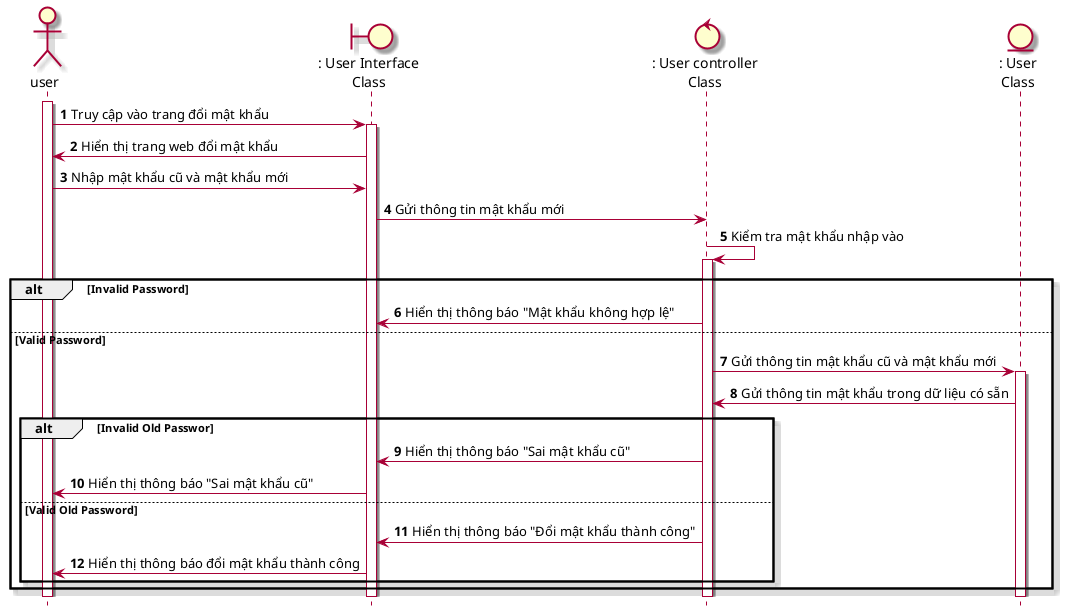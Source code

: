 @startuml SeqDoiMatKhau
skin rose 
hide footbox
actor user 
boundary userInterface as ": User Interface\nClass"
control userController as ": User controller\nClass"
entity User as ": User\nClass"
autonumber
user++
user -> userInterface++: Truy cập vào trang đổi mật khẩu
userInterface-> user: Hiển thị trang web đổi mật khẩu 
user -> userInterface: Nhập mật khẩu cũ và mật khẩu mới 
userInterface -> userController: Gửi thông tin mật khẩu mới 
userController -> userController++: Kiểm tra mật khẩu nhập vào 
alt Invalid Password
userController -> userInterface: Hiển thị thông báo "Mật khẩu không hợp lệ"
else Valid Password
userController -> User++: Gửi thông tin mật khẩu cũ và mật khẩu mới
User -> userController: Gửi thông tin mật khẩu trong dữ liệu có sẵn
alt Invalid Old Passwor
userController -> userInterface: Hiển thị thông báo "Sai mật khẩu cũ"
userInterface -> user: Hiển thị thông báo "Sai mật khẩu cũ"
else Valid Old Password
userController -> userInterface: Hiển thị thông báo "Đổi mật khẩu thành công"
userInterface -> user: Hiển thị thông báo đổi mật khẩu thành công
end
end
@enduml